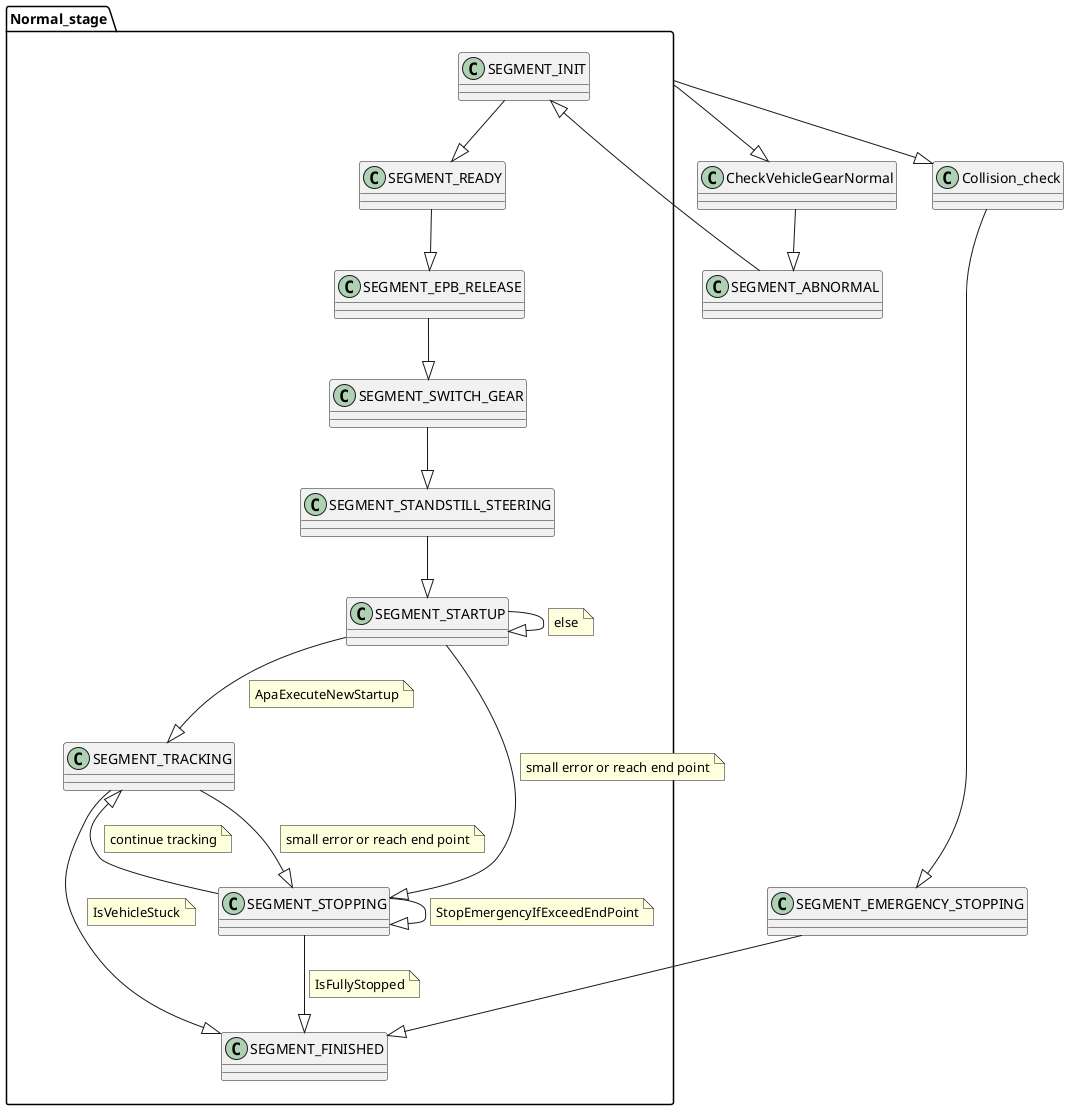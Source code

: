 @startuml
package Normal_stage{
    SEGMENT_INIT --|> SEGMENT_READY
    SEGMENT_READY --|> SEGMENT_EPB_RELEASE
    SEGMENT_EPB_RELEASE --|> SEGMENT_SWITCH_GEAR
    SEGMENT_SWITCH_GEAR --|> SEGMENT_STANDSTILL_STEERING
    SEGMENT_STANDSTILL_STEERING --|> SEGMENT_STARTUP
    SEGMENT_STARTUP --|> SEGMENT_TRACKING
    note on link: ApaExecuteNewStartup
    SEGMENT_STARTUP --|> SEGMENT_STOPPING
    note on link: small error or reach end point
    SEGMENT_STARTUP --|> SEGMENT_STARTUP
    note on link: else
    SEGMENT_TRACKING --|> SEGMENT_FINISHED
    note on link: IsVehicleStuck
    SEGMENT_TRACKING --|> SEGMENT_STOPPING
    note on link: small error or reach end point
    SEGMENT_STOPPING --|> SEGMENT_STOPPING
    note on link: StopEmergencyIfExceedEndPoint
    SEGMENT_STOPPING --|> SEGMENT_TRACKING
    note on link: continue tracking
    SEGMENT_STOPPING --|> SEGMENT_FINISHED
    note on link: IsFullyStopped
}

Normal_stage --|> CheckVehicleGearNormal
CheckVehicleGearNormal --|> SEGMENT_ABNORMAL
SEGMENT_ABNORMAL --|> SEGMENT_INIT

Normal_stage --|> Collision_check
Collision_check --|> SEGMENT_EMERGENCY_STOPPING
SEGMENT_EMERGENCY_STOPPING --|> SEGMENT_FINISHED
    
@enduml